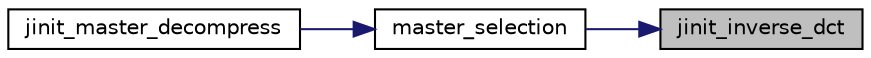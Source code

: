 digraph "jinit_inverse_dct"
{
 // LATEX_PDF_SIZE
  bgcolor="transparent";
  edge [fontname="Helvetica",fontsize="10",labelfontname="Helvetica",labelfontsize="10"];
  node [fontname="Helvetica",fontsize="10",shape=record];
  rankdir="RL";
  Node36 [label="jinit_inverse_dct",height=0.2,width=0.4,color="black", fillcolor="grey75", style="filled", fontcolor="black",tooltip=" "];
  Node36 -> Node37 [dir="back",color="midnightblue",fontsize="10",style="solid"];
  Node37 [label="master_selection",height=0.2,width=0.4,color="black",URL="$jdmaster_8c.html#a440a4f3af47f35f6dd2a353329bc3baf",tooltip=" "];
  Node37 -> Node38 [dir="back",color="midnightblue",fontsize="10",style="solid"];
  Node38 [label="jinit_master_decompress",height=0.2,width=0.4,color="black",URL="$jdmaster_8c.html#a103160e5ec5fd80c654e74f633b14818",tooltip=" "];
}

